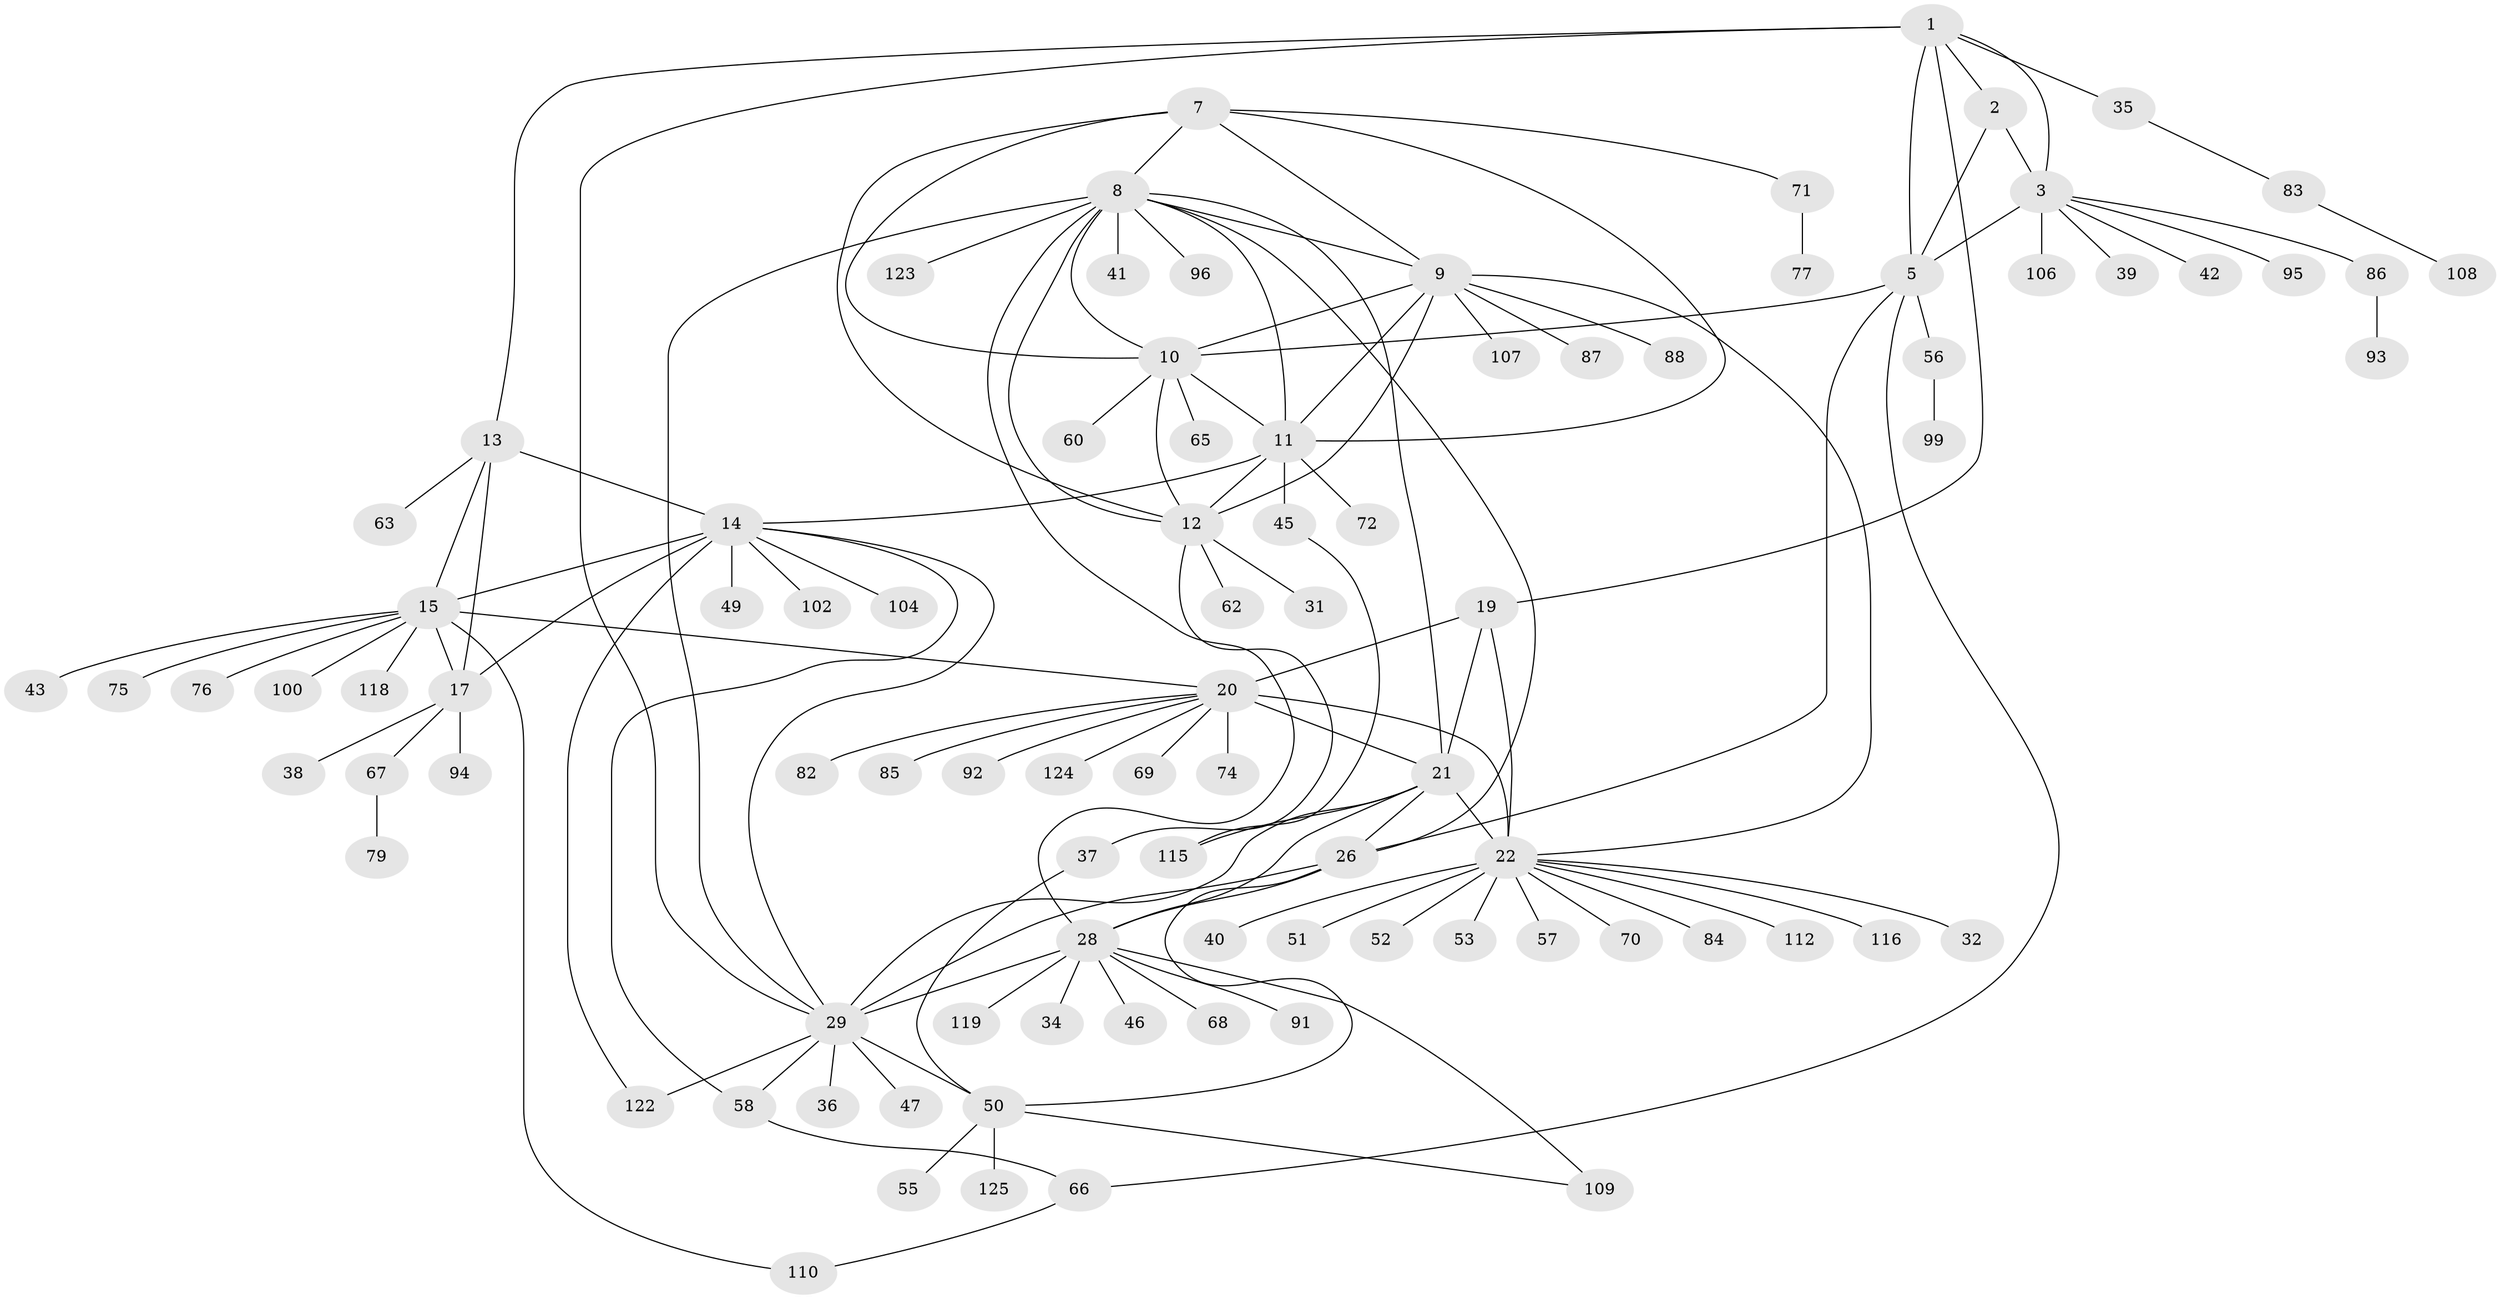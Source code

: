 // original degree distribution, {9: 0.048, 5: 0.024, 10: 0.032, 7: 0.056, 6: 0.04, 12: 0.016, 11: 0.016, 8: 0.016, 2: 0.176, 1: 0.528, 3: 0.048}
// Generated by graph-tools (version 1.1) at 2025/42/03/06/25 10:42:09]
// undirected, 92 vertices, 131 edges
graph export_dot {
graph [start="1"]
  node [color=gray90,style=filled];
  1 [super="+121"];
  2;
  3 [super="+4"];
  5 [super="+6"];
  7 [super="+44"];
  8 [super="+25"];
  9 [super="+78"];
  10 [super="+117"];
  11 [super="+61"];
  12 [super="+54"];
  13 [super="+59"];
  14 [super="+16"];
  15 [super="+48"];
  17 [super="+18"];
  19;
  20 [super="+23"];
  21 [super="+27"];
  22 [super="+24"];
  26 [super="+33"];
  28 [super="+64"];
  29 [super="+30"];
  31 [super="+113"];
  32;
  34;
  35 [super="+103"];
  36;
  37 [super="+114"];
  38;
  39;
  40;
  41;
  42;
  43;
  45 [super="+80"];
  46 [super="+90"];
  47;
  49;
  50 [super="+105"];
  51;
  52;
  53;
  55;
  56 [super="+73"];
  57;
  58;
  60;
  62;
  63 [super="+97"];
  65 [super="+81"];
  66 [super="+120"];
  67;
  68;
  69;
  70 [super="+89"];
  71;
  72;
  74 [super="+111"];
  75;
  76;
  77;
  79 [super="+101"];
  82;
  83;
  84;
  85;
  86;
  87;
  88;
  91;
  92 [super="+98"];
  93;
  94;
  95;
  96;
  99;
  100;
  102;
  104;
  106;
  107;
  108;
  109;
  110;
  112;
  115;
  116;
  118;
  119;
  122;
  123;
  124;
  125;
  1 -- 2;
  1 -- 3 [weight=2];
  1 -- 5 [weight=2];
  1 -- 13;
  1 -- 19;
  1 -- 35;
  1 -- 29;
  2 -- 3 [weight=2];
  2 -- 5 [weight=2];
  3 -- 5 [weight=4];
  3 -- 39;
  3 -- 42;
  3 -- 86;
  3 -- 95;
  3 -- 106;
  5 -- 26;
  5 -- 56;
  5 -- 66;
  5 -- 10;
  7 -- 8;
  7 -- 9;
  7 -- 10;
  7 -- 11;
  7 -- 12;
  7 -- 71;
  8 -- 9;
  8 -- 10;
  8 -- 11;
  8 -- 12;
  8 -- 96;
  8 -- 41;
  8 -- 26;
  8 -- 123;
  8 -- 28;
  8 -- 29 [weight=2];
  8 -- 21;
  9 -- 10;
  9 -- 11;
  9 -- 12;
  9 -- 22;
  9 -- 87;
  9 -- 88;
  9 -- 107;
  10 -- 11;
  10 -- 12;
  10 -- 60;
  10 -- 65;
  11 -- 12;
  11 -- 14;
  11 -- 45;
  11 -- 72;
  12 -- 31;
  12 -- 37;
  12 -- 62;
  13 -- 14 [weight=2];
  13 -- 15;
  13 -- 17 [weight=2];
  13 -- 63;
  14 -- 15 [weight=2];
  14 -- 17 [weight=4];
  14 -- 29;
  14 -- 49;
  14 -- 58;
  14 -- 122;
  14 -- 102;
  14 -- 104;
  15 -- 17 [weight=2];
  15 -- 43;
  15 -- 76;
  15 -- 100;
  15 -- 110;
  15 -- 118;
  15 -- 75;
  15 -- 20;
  17 -- 67;
  17 -- 94;
  17 -- 38;
  19 -- 20 [weight=2];
  19 -- 21;
  19 -- 22 [weight=2];
  20 -- 21 [weight=2];
  20 -- 22 [weight=4];
  20 -- 124;
  20 -- 69;
  20 -- 74;
  20 -- 82;
  20 -- 85;
  20 -- 92;
  21 -- 22 [weight=2];
  21 -- 115;
  21 -- 26;
  21 -- 28;
  21 -- 29 [weight=2];
  22 -- 32;
  22 -- 51;
  22 -- 57;
  22 -- 70;
  22 -- 116;
  22 -- 40;
  22 -- 112;
  22 -- 52;
  22 -- 53;
  22 -- 84;
  26 -- 28;
  26 -- 29 [weight=2];
  26 -- 50;
  28 -- 29 [weight=2];
  28 -- 34;
  28 -- 46;
  28 -- 68;
  28 -- 91;
  28 -- 109;
  28 -- 119;
  29 -- 36;
  29 -- 58;
  29 -- 122;
  29 -- 47;
  29 -- 50;
  35 -- 83;
  37 -- 50;
  45 -- 115;
  50 -- 55;
  50 -- 109;
  50 -- 125;
  56 -- 99;
  58 -- 66;
  66 -- 110;
  67 -- 79;
  71 -- 77;
  83 -- 108;
  86 -- 93;
}
